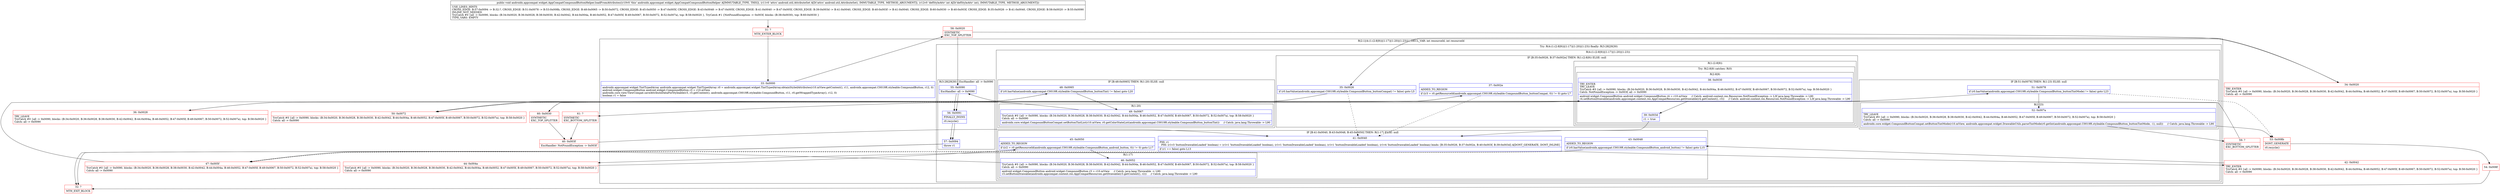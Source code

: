 digraph "CFG forandroidx.appcompat.widget.AppCompatCompoundButtonHelper.loadFromAttributes(Landroid\/util\/AttributeSet;I)V" {
subgraph cluster_Region_2099470863 {
label = "R(2:1|(4:(1:(2:8|9))|(1:17)|(1:20)|(1:23))) | DECL_VAR: int resourceId, int resourceId\l";
node [shape=record,color=blue];
Node_33 [shape=record,label="{33\:\ 0x0000|androidx.appcompat.widget.TintTypedArray androidx.appcompat.widget.TintTypedArray r0 = androidx.appcompat.widget.TintTypedArray.obtainStyledAttributes(r10.mView.getContext(), r11, androidx.appcompat.C0019R.styleable.CompoundButton, r12, 0)\landroid.widget.CompoundButton android.widget.CompoundButton r3 = r10.mView\landroidx.core.view.ViewCompat.saveAttributeDataForStyleable(r3, r3.getContext(), androidx.appcompat.C0019R.styleable.CompoundButton, r11, r0.getWrappedTypeArray(), r12, 0)\lboolean r1 = false\l}"];
subgraph cluster_TryCatchRegion_965422042 {
label = "Try: R(4:(1:(2:8|9))|(1:17)|(1:20)|(1:23)) finally: R(3:28|29|30)";
node [shape=record,color=blue];
subgraph cluster_Region_1911676387 {
label = "R(4:(1:(2:8|9))|(1:17)|(1:20)|(1:23))";
node [shape=record,color=blue];
subgraph cluster_IfRegion_1898824856 {
label = "IF [B:35:0x0026, B:37:0x002e] THEN: R(1:(2:8|9)) ELSE: null";
node [shape=record,color=blue];
Node_35 [shape=record,label="{35\:\ 0x0026|if (r0.hasValue(androidx.appcompat.C0019R.styleable.CompoundButton_buttonCompat) != false) goto L5\l}"];
Node_37 [shape=record,label="{37\:\ 0x002e|ADDED_TO_REGION\l|if ((r3 = r0.getResourceId(androidx.appcompat.C0019R.styleable.CompoundButton_buttonCompat, 0)) != 0) goto L7\l}"];
subgraph cluster_Region_2106730707 {
label = "R(1:(2:8|9))";
node [shape=record,color=blue];
subgraph cluster_TryCatchRegion_1820220795 {
label = "Try: R(2:8|9) catches: R(0)";
node [shape=record,color=blue];
subgraph cluster_Region_1287534386 {
label = "R(2:8|9)";
node [shape=record,color=blue];
Node_38 [shape=record,label="{38\:\ 0x0030|TRY_ENTER\lTRY_LEAVE\lTryCatch #0 \{all \-\> 0x0090, blocks: (B:34:0x0020, B:36:0x0028, B:38:0x0030, B:42:0x0042, B:44:0x004a, B:46:0x0052, B:47:0x005f, B:49:0x0067, B:50:0x0072, B:52:0x007a), top: B:58:0x0020 \}\lCatch: NotFoundException \-\> 0x003f, all \-\> 0x0090\l|android.widget.CompoundButton android.widget.CompoundButton r4 = r10.mView     \/\/ Catch: android.content.res.Resources.NotFoundException \-\> L3f java.lang.Throwable \-\> L90\lr4.setButtonDrawable(androidx.appcompat.content.res.AppCompatResources.getDrawable(r4.getContext(), r3))     \/\/ Catch: android.content.res.Resources.NotFoundException \-\> L3f java.lang.Throwable \-\> L90\l}"];
Node_39 [shape=record,label="{39\:\ 0x003d|r1 = true\l}"];
}
subgraph cluster_Region_206274261 {
label = "R(0) | ExcHandler: NotFoundException \-\> 0x003f\l";
node [shape=record,color=blue];
}
}
}
}
subgraph cluster_IfRegion_484193303 {
label = "IF [B:41:0x0040, B:43:0x0048, B:45:0x0050] THEN: R(1:17) ELSE: null";
node [shape=record,color=blue];
Node_41 [shape=record,label="{41\:\ 0x0040|PHI: r1 \l  PHI: (r1v3 'buttonDrawableLoaded' boolean) = (r1v1 'buttonDrawableLoaded' boolean), (r1v1 'buttonDrawableLoaded' boolean), (r1v1 'buttonDrawableLoaded' boolean), (r1v4 'buttonDrawableLoaded' boolean) binds: [B:35:0x0026, B:37:0x002e, B:40:0x003f, B:39:0x003d] A[DONT_GENERATE, DONT_INLINE]\l|if (r1 == false) goto L13\l}"];
Node_43 [shape=record,label="{43\:\ 0x0048|ADDED_TO_REGION\l|if (r0.hasValue(androidx.appcompat.C0019R.styleable.CompoundButton_android_button) != false) goto L15\l}"];
Node_45 [shape=record,label="{45\:\ 0x0050|ADDED_TO_REGION\l|if ((r2 = r0.getResourceId(androidx.appcompat.C0019R.styleable.CompoundButton_android_button, 0)) != 0) goto L17\l}"];
subgraph cluster_Region_1642981908 {
label = "R(1:17)";
node [shape=record,color=blue];
Node_46 [shape=record,label="{46\:\ 0x0052|TryCatch #0 \{all \-\> 0x0090, blocks: (B:34:0x0020, B:36:0x0028, B:38:0x0030, B:42:0x0042, B:44:0x004a, B:46:0x0052, B:47:0x005f, B:49:0x0067, B:50:0x0072, B:52:0x007a), top: B:58:0x0020 \}\lCatch: all \-\> 0x0090\l|android.widget.CompoundButton android.widget.CompoundButton r3 = r10.mView     \/\/ Catch: java.lang.Throwable \-\> L90\lr3.setButtonDrawable(androidx.appcompat.content.res.AppCompatResources.getDrawable(r3.getContext(), r2))     \/\/ Catch: java.lang.Throwable \-\> L90\l}"];
}
}
subgraph cluster_IfRegion_120146632 {
label = "IF [B:48:0x0065] THEN: R(1:20) ELSE: null";
node [shape=record,color=blue];
Node_48 [shape=record,label="{48\:\ 0x0065|if (r0.hasValue(androidx.appcompat.C0019R.styleable.CompoundButton_buttonTint) != false) goto L20\l}"];
subgraph cluster_Region_1635541816 {
label = "R(1:20)";
node [shape=record,color=blue];
Node_49 [shape=record,label="{49\:\ 0x0067|TryCatch #0 \{all \-\> 0x0090, blocks: (B:34:0x0020, B:36:0x0028, B:38:0x0030, B:42:0x0042, B:44:0x004a, B:46:0x0052, B:47:0x005f, B:49:0x0067, B:50:0x0072, B:52:0x007a), top: B:58:0x0020 \}\lCatch: all \-\> 0x0090\l|androidx.core.widget.CompoundButtonCompat.setButtonTintList(r10.mView, r0.getColorStateList(androidx.appcompat.C0019R.styleable.CompoundButton_buttonTint))     \/\/ Catch: java.lang.Throwable \-\> L90\l}"];
}
}
subgraph cluster_IfRegion_2129289867 {
label = "IF [B:51:0x0078] THEN: R(1:23) ELSE: null";
node [shape=record,color=blue];
Node_51 [shape=record,label="{51\:\ 0x0078|if (r0.hasValue(androidx.appcompat.C0019R.styleable.CompoundButton_buttonTintMode) != false) goto L23\l}"];
subgraph cluster_Region_57380301 {
label = "R(1:23)";
node [shape=record,color=blue];
Node_52 [shape=record,label="{52\:\ 0x007a|TRY_LEAVE\lTryCatch #0 \{all \-\> 0x0090, blocks: (B:34:0x0020, B:36:0x0028, B:38:0x0030, B:42:0x0042, B:44:0x004a, B:46:0x0052, B:47:0x005f, B:49:0x0067, B:50:0x0072, B:52:0x007a), top: B:58:0x0020 \}\lCatch: all \-\> 0x0090\l|androidx.core.widget.CompoundButtonCompat.setButtonTintMode(r10.mView, androidx.appcompat.widget.DrawableUtils.parseTintMode(r0.getInt(androidx.appcompat.C0019R.styleable.CompoundButton_buttonTintMode, \-1), null))     \/\/ Catch: java.lang.Throwable \-\> L90\l}"];
}
}
}
subgraph cluster_Region_1314519138 {
label = "R(3:28|29|30) | ExcHandler: all \-\> 0x0090\l";
node [shape=record,color=blue];
Node_55 [shape=record,label="{55\:\ 0x0090|ExcHandler: all \-\> 0x0090\l}"];
Node_56 [shape=record,label="{56\:\ 0x0091|FINALLY_INSNS\l|r0.recycle()\l}"];
Node_57 [shape=record,label="{57\:\ 0x0094|throw r1\l}"];
}
}
}
subgraph cluster_Region_1314519138 {
label = "R(3:28|29|30) | ExcHandler: all \-\> 0x0090\l";
node [shape=record,color=blue];
Node_55 [shape=record,label="{55\:\ 0x0090|ExcHandler: all \-\> 0x0090\l}"];
Node_56 [shape=record,label="{56\:\ 0x0091|FINALLY_INSNS\l|r0.recycle()\l}"];
Node_57 [shape=record,label="{57\:\ 0x0094|throw r1\l}"];
}
subgraph cluster_Region_206274261 {
label = "R(0) | ExcHandler: NotFoundException \-\> 0x003f\l";
node [shape=record,color=blue];
}
Node_31 [shape=record,color=red,label="{31\:\ ?|MTH_ENTER_BLOCK\l}"];
Node_58 [shape=record,color=red,label="{58\:\ 0x0020|SYNTHETIC\lEXC_TOP_SPLITTER\l}"];
Node_34 [shape=record,color=red,label="{34\:\ 0x0020|TRY_ENTER\lTryCatch #0 \{all \-\> 0x0090, blocks: (B:34:0x0020, B:36:0x0028, B:38:0x0030, B:42:0x0042, B:44:0x004a, B:46:0x0052, B:47:0x005f, B:49:0x0067, B:50:0x0072, B:52:0x007a), top: B:58:0x0020 \}\lCatch: all \-\> 0x0090\l}"];
Node_36 [shape=record,color=red,label="{36\:\ 0x0028|TRY_LEAVE\lTryCatch #0 \{all \-\> 0x0090, blocks: (B:34:0x0020, B:36:0x0028, B:38:0x0030, B:42:0x0042, B:44:0x004a, B:46:0x0052, B:47:0x005f, B:49:0x0067, B:50:0x0072, B:52:0x007a), top: B:58:0x0020 \}\lCatch: all \-\> 0x0090\l}"];
Node_60 [shape=record,color=red,label="{60\:\ 0x0030|SYNTHETIC\lEXC_TOP_SPLITTER\l}"];
Node_61 [shape=record,color=red,label="{61\:\ ?|SYNTHETIC\lEXC_BOTTOM_SPLITTER\l}"];
Node_40 [shape=record,color=red,label="{40\:\ 0x003f|ExcHandler: NotFoundException \-\> 0x003f\l}"];
Node_42 [shape=record,color=red,label="{42\:\ 0x0042|TRY_ENTER\lTryCatch #0 \{all \-\> 0x0090, blocks: (B:34:0x0020, B:36:0x0028, B:38:0x0030, B:42:0x0042, B:44:0x004a, B:46:0x0052, B:47:0x005f, B:49:0x0067, B:50:0x0072, B:52:0x007a), top: B:58:0x0020 \}\lCatch: all \-\> 0x0090\l}"];
Node_44 [shape=record,color=red,label="{44\:\ 0x004a|TryCatch #0 \{all \-\> 0x0090, blocks: (B:34:0x0020, B:36:0x0028, B:38:0x0030, B:42:0x0042, B:44:0x004a, B:46:0x0052, B:47:0x005f, B:49:0x0067, B:50:0x0072, B:52:0x007a), top: B:58:0x0020 \}\lCatch: all \-\> 0x0090\l}"];
Node_47 [shape=record,color=red,label="{47\:\ 0x005f|TryCatch #0 \{all \-\> 0x0090, blocks: (B:34:0x0020, B:36:0x0028, B:38:0x0030, B:42:0x0042, B:44:0x004a, B:46:0x0052, B:47:0x005f, B:49:0x0067, B:50:0x0072, B:52:0x007a), top: B:58:0x0020 \}\lCatch: all \-\> 0x0090\l}"];
Node_50 [shape=record,color=red,label="{50\:\ 0x0072|TryCatch #0 \{all \-\> 0x0090, blocks: (B:34:0x0020, B:36:0x0028, B:38:0x0030, B:42:0x0042, B:44:0x004a, B:46:0x0052, B:47:0x005f, B:49:0x0067, B:50:0x0072, B:52:0x007a), top: B:58:0x0020 \}\lCatch: all \-\> 0x0090\l}"];
Node_59 [shape=record,color=red,label="{59\:\ ?|SYNTHETIC\lEXC_BOTTOM_SPLITTER\l}"];
Node_53 [shape=record,color=red,label="{53\:\ 0x008b|DONT_GENERATE\l|r0.recycle()\l}"];
Node_54 [shape=record,color=red,label="{54\:\ 0x008f}"];
Node_32 [shape=record,color=red,label="{32\:\ ?|MTH_EXIT_BLOCK\l}"];
MethodNode[shape=record,label="{public void androidx.appcompat.widget.AppCompatCompoundButtonHelper.loadFromAttributes((r10v0 'this' androidx.appcompat.widget.AppCompatCompoundButtonHelper A[IMMUTABLE_TYPE, THIS]), (r11v0 'attrs' android.util.AttributeSet A[D('attrs' android.util.AttributeSet), IMMUTABLE_TYPE, METHOD_ARGUMENT]), (r12v0 'defStyleAttr' int A[D('defStyleAttr' int), IMMUTABLE_TYPE, METHOD_ARGUMENT]))  | USE_LINES_HINTS\lCROSS_EDGE: B:57:0x0094 \-\> B:32:?, CROSS_EDGE: B:51:0x0078 \-\> B:53:0x008b, CROSS_EDGE: B:48:0x0065 \-\> B:50:0x0072, CROSS_EDGE: B:45:0x0050 \-\> B:47:0x005f, CROSS_EDGE: B:43:0x0048 \-\> B:47:0x005f, CROSS_EDGE: B:41:0x0040 \-\> B:47:0x005f, CROSS_EDGE: B:39:0x003d \-\> B:41:0x0040, CROSS_EDGE: B:40:0x003f \-\> B:41:0x0040, CROSS_EDGE: B:60:0x0030 \-\> B:40:0x003f, CROSS_EDGE: B:35:0x0026 \-\> B:41:0x0040, CROSS_EDGE: B:58:0x0020 \-\> B:55:0x0090\lINLINE_NOT_NEEDED\lTryCatch #0 \{all \-\> 0x0090, blocks: (B:34:0x0020, B:36:0x0028, B:38:0x0030, B:42:0x0042, B:44:0x004a, B:46:0x0052, B:47:0x005f, B:49:0x0067, B:50:0x0072, B:52:0x007a), top: B:58:0x0020 \}, TryCatch #1 \{NotFoundException \-\> 0x003f, blocks: (B:38:0x0030), top: B:60:0x0030 \}\lTYPE_VARS: EMPTY\l}"];
MethodNode -> Node_31;Node_33 -> Node_58;
Node_35 -> Node_36;
Node_35 -> Node_41[style=dashed];
Node_37 -> Node_41[style=dashed];
Node_37 -> Node_60;
Node_38 -> Node_39;
Node_38 -> Node_61;
Node_39 -> Node_41;
Node_41 -> Node_42;
Node_41 -> Node_47[style=dashed];
Node_43 -> Node_44;
Node_43 -> Node_47[style=dashed];
Node_45 -> Node_46;
Node_45 -> Node_47[style=dashed];
Node_46 -> Node_47;
Node_48 -> Node_49;
Node_48 -> Node_50[style=dashed];
Node_49 -> Node_50;
Node_51 -> Node_52;
Node_51 -> Node_53[style=dashed];
Node_52 -> Node_53;
Node_52 -> Node_59;
Node_55 -> Node_56;
Node_56 -> Node_57;
Node_57 -> Node_32;
Node_55 -> Node_56;
Node_56 -> Node_57;
Node_57 -> Node_32;
Node_31 -> Node_33;
Node_58 -> Node_34;
Node_58 -> Node_55;
Node_34 -> Node_35;
Node_36 -> Node_37;
Node_60 -> Node_38;
Node_60 -> Node_40;
Node_61 -> Node_40;
Node_40 -> Node_41;
Node_42 -> Node_43;
Node_44 -> Node_45;
Node_47 -> Node_48;
Node_50 -> Node_51;
Node_59 -> Node_55;
Node_53 -> Node_54;
Node_54 -> Node_32;
}

